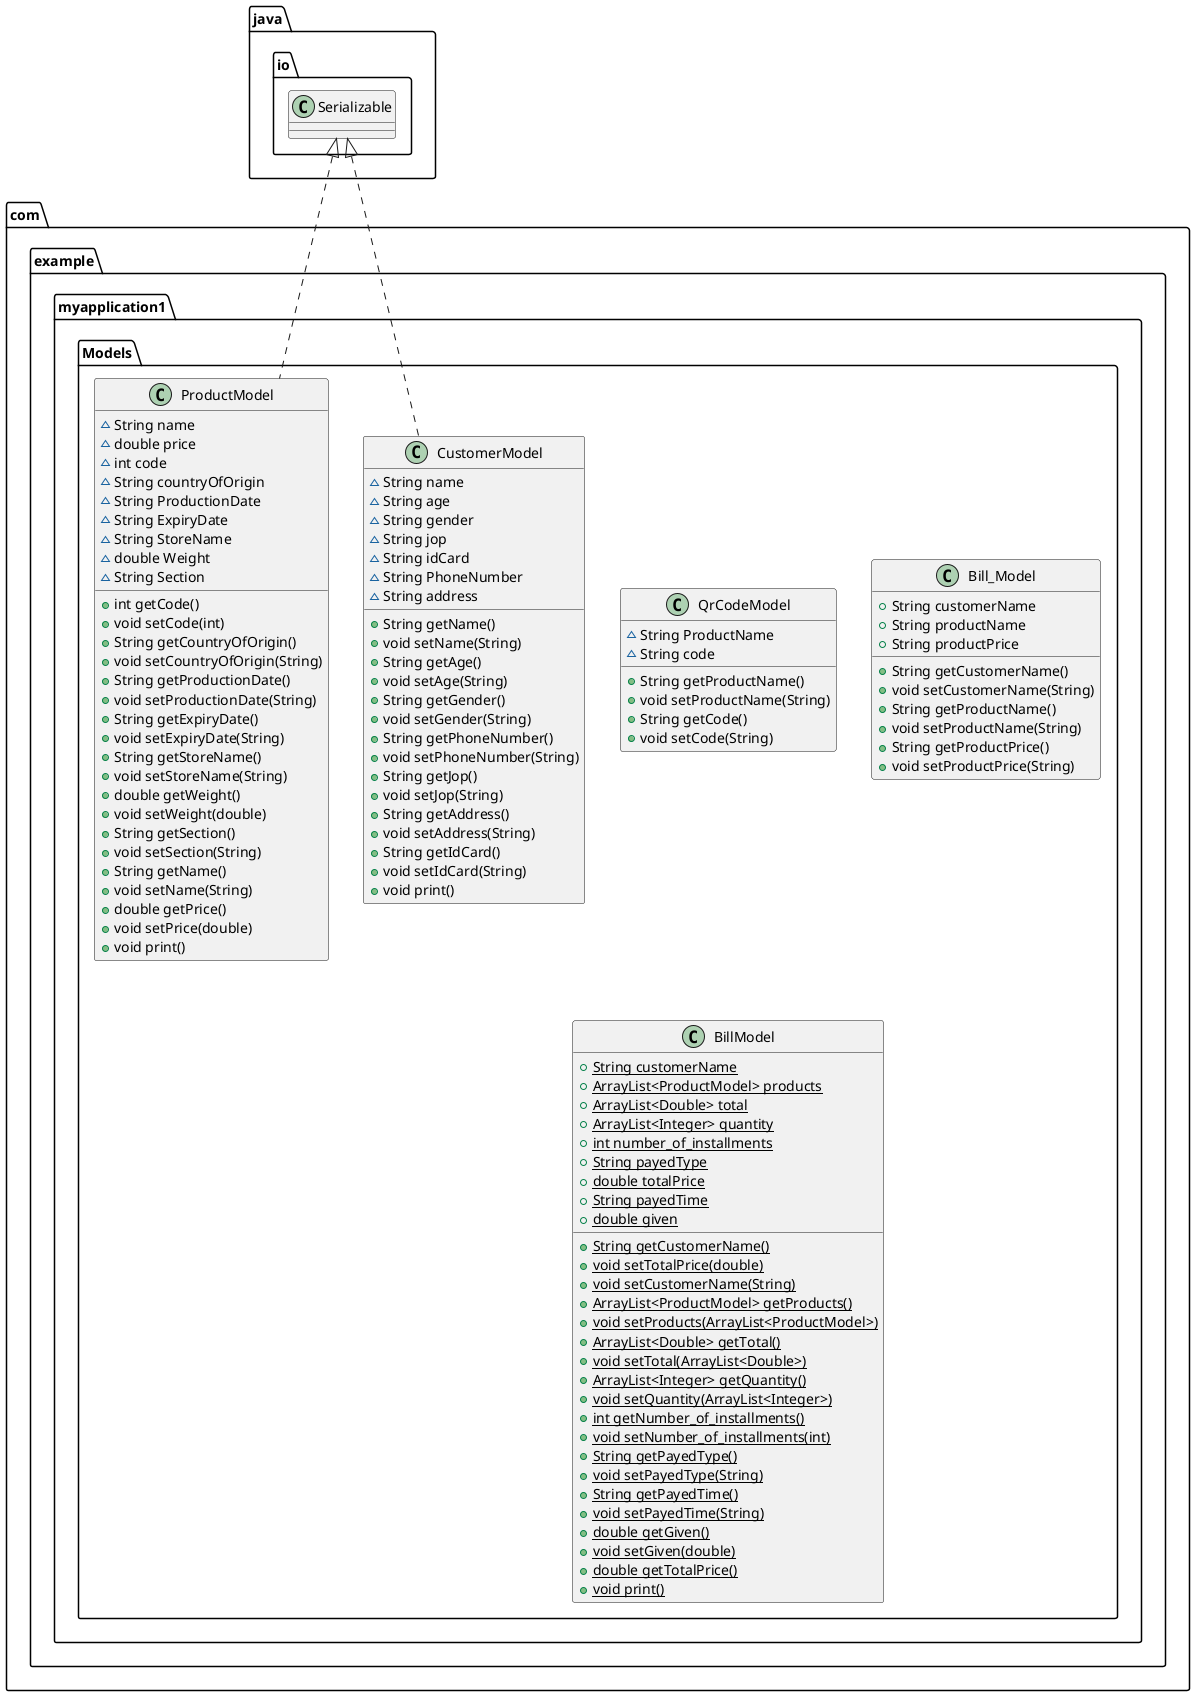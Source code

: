 @startuml
class com.example.myapplication1.Models.CustomerModel {
~ String name
~ String age
~ String gender
~ String jop
~ String idCard
~ String PhoneNumber
~ String address
+ String getName()
+ void setName(String)
+ String getAge()
+ void setAge(String)
+ String getGender()
+ void setGender(String)
+ String getPhoneNumber()
+ void setPhoneNumber(String)
+ String getJop()
+ void setJop(String)
+ String getAddress()
+ void setAddress(String)
+ String getIdCard()
+ void setIdCard(String)
+ void print()
}
class com.example.myapplication1.Models.QrCodeModel {
~ String ProductName
~ String code
+ String getProductName()
+ void setProductName(String)
+ String getCode()
+ void setCode(String)
}
class com.example.myapplication1.Models.Bill_Model {
+ String customerName
+ String productName
+ String productPrice
+ String getCustomerName()
+ void setCustomerName(String)
+ String getProductName()
+ void setProductName(String)
+ String getProductPrice()
+ void setProductPrice(String)
}
class com.example.myapplication1.Models.ProductModel {
~ String name
~ double price
~ int code
~ String countryOfOrigin
~ String ProductionDate
~ String ExpiryDate
~ String StoreName
~ double Weight
~ String Section
+ int getCode()
+ void setCode(int)
+ String getCountryOfOrigin()
+ void setCountryOfOrigin(String)
+ String getProductionDate()
+ void setProductionDate(String)
+ String getExpiryDate()
+ void setExpiryDate(String)
+ String getStoreName()
+ void setStoreName(String)
+ double getWeight()
+ void setWeight(double)
+ String getSection()
+ void setSection(String)
+ String getName()
+ void setName(String)
+ double getPrice()
+ void setPrice(double)
+ void print()
}
class com.example.myapplication1.Models.BillModel {
+ {static} String customerName
+ {static} ArrayList<ProductModel> products
+ {static} ArrayList<Double> total
+ {static} ArrayList<Integer> quantity
+ {static} int number_of_installments
+ {static} String payedType
+ {static} double totalPrice
+ {static} String payedTime
+ {static} double given
+ {static} String getCustomerName()
+ {static} void setTotalPrice(double)
+ {static} void setCustomerName(String)
+ {static} ArrayList<ProductModel> getProducts()
+ {static} void setProducts(ArrayList<ProductModel>)
+ {static} ArrayList<Double> getTotal()
+ {static} void setTotal(ArrayList<Double>)
+ {static} ArrayList<Integer> getQuantity()
+ {static} void setQuantity(ArrayList<Integer>)
+ {static} int getNumber_of_installments()
+ {static} void setNumber_of_installments(int)
+ {static} String getPayedType()
+ {static} void setPayedType(String)
+ {static} String getPayedTime()
+ {static} void setPayedTime(String)
+ {static} double getGiven()
+ {static} void setGiven(double)
+ {static} double getTotalPrice()
+ {static} void print()
}


java.io.Serializable <|.. com.example.myapplication1.Models.CustomerModel
java.io.Serializable <|.. com.example.myapplication1.Models.ProductModel
@enduml